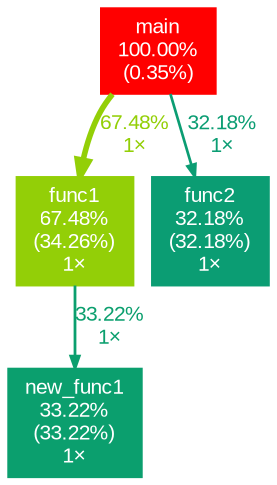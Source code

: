 digraph {
	graph [fontname=Arial, nodesep=0.125, ranksep=0.25];
	node [fontcolor=white, fontname=Arial, height=0, shape=box, style=filled, width=0];
	edge [fontname=Arial];
	1 [color="#ff0000", fontcolor="#ffffff", fontsize="10.00", label="main\n100.00%\n(0.35%)"];
	1 -> 2 [arrowsize="0.82", color="#93cf07", fontcolor="#93cf07", fontsize="10.00", label="67.48%\n1×", labeldistance="2.70", penwidth="2.70"];
	1 -> 4 [arrowsize="0.57", color="#0b9d73", fontcolor="#0b9d73", fontsize="10.00", label="32.18%\n1×", labeldistance="1.29", penwidth="1.29"];
	2 [color="#93cf07", fontcolor="#ffffff", fontsize="10.00", label="func1\n67.48%\n(34.26%)\n1×"];
	2 -> 3 [arrowsize="0.58", color="#0b9f6e", fontcolor="#0b9f6e", fontsize="10.00", label="33.22%\n1×", labeldistance="1.33", penwidth="1.33"];
	3 [color="#0b9f6e", fontcolor="#ffffff", fontsize="10.00", label="new_func1\n33.22%\n(33.22%)\n1×"];
	4 [color="#0b9d73", fontcolor="#ffffff", fontsize="10.00", label="func2\n32.18%\n(32.18%)\n1×"];
}
